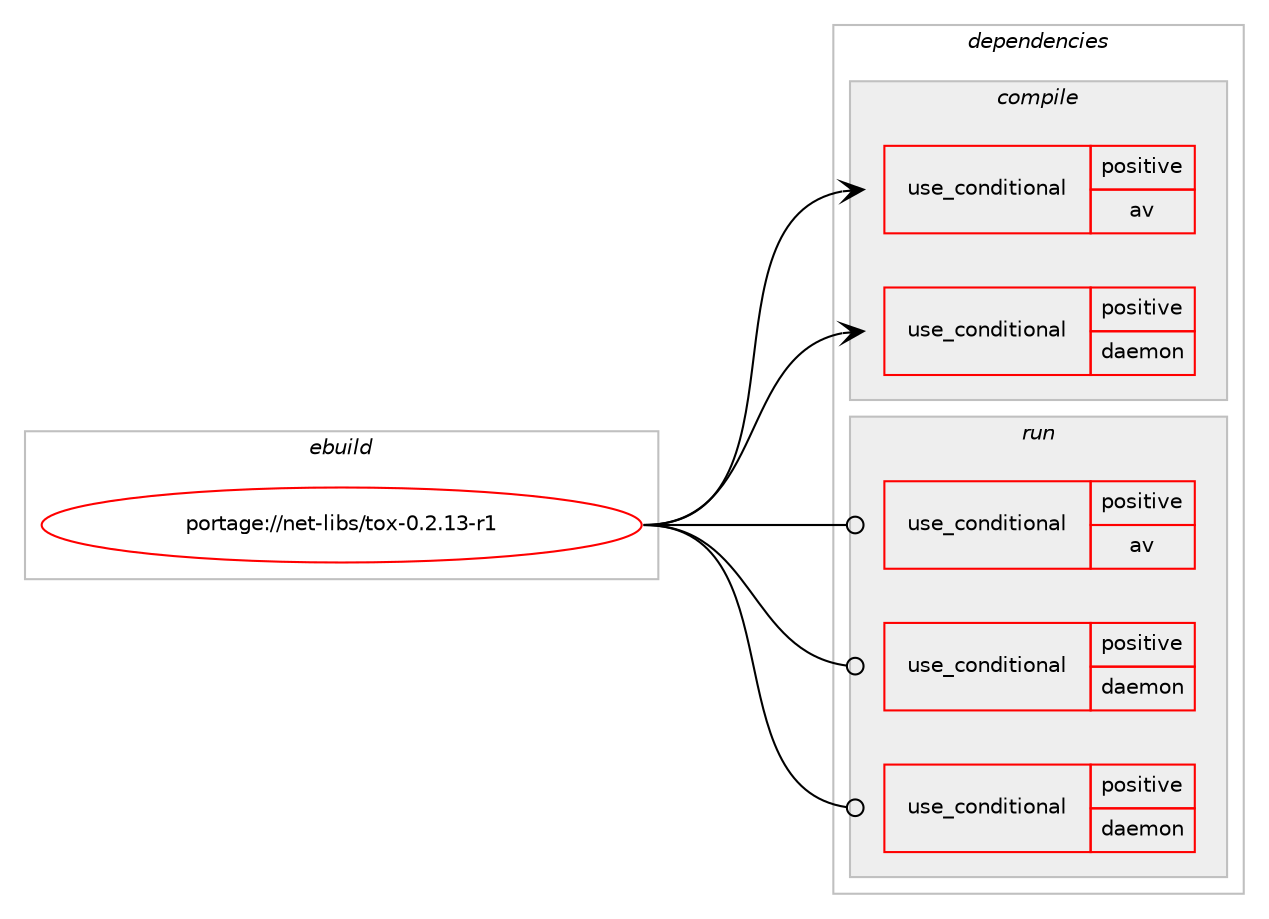digraph prolog {

# *************
# Graph options
# *************

newrank=true;
concentrate=true;
compound=true;
graph [rankdir=LR,fontname=Helvetica,fontsize=10,ranksep=1.5];#, ranksep=2.5, nodesep=0.2];
edge  [arrowhead=vee];
node  [fontname=Helvetica,fontsize=10];

# **********
# The ebuild
# **********

subgraph cluster_leftcol {
color=gray;
rank=same;
label=<<i>ebuild</i>>;
id [label="portage://net-libs/tox-0.2.13-r1", color=red, width=4, href="../net-libs/tox-0.2.13-r1.svg"];
}

# ****************
# The dependencies
# ****************

subgraph cluster_midcol {
color=gray;
label=<<i>dependencies</i>>;
subgraph cluster_compile {
fillcolor="#eeeeee";
style=filled;
label=<<i>compile</i>>;
subgraph cond3071 {
dependency4883 [label=<<TABLE BORDER="0" CELLBORDER="1" CELLSPACING="0" CELLPADDING="4"><TR><TD ROWSPAN="3" CELLPADDING="10">use_conditional</TD></TR><TR><TD>positive</TD></TR><TR><TD>av</TD></TR></TABLE>>, shape=none, color=red];
# *** BEGIN UNKNOWN DEPENDENCY TYPE (TODO) ***
# dependency4883 -> package_dependency(portage://net-libs/tox-0.2.13-r1,install,no,media-libs,libvpx,none,[,,],any_same_slot,[])
# *** END UNKNOWN DEPENDENCY TYPE (TODO) ***

# *** BEGIN UNKNOWN DEPENDENCY TYPE (TODO) ***
# dependency4883 -> package_dependency(portage://net-libs/tox-0.2.13-r1,install,no,media-libs,opus,none,[,,],[],[])
# *** END UNKNOWN DEPENDENCY TYPE (TODO) ***

}
id:e -> dependency4883:w [weight=20,style="solid",arrowhead="vee"];
subgraph cond3072 {
dependency4884 [label=<<TABLE BORDER="0" CELLBORDER="1" CELLSPACING="0" CELLPADDING="4"><TR><TD ROWSPAN="3" CELLPADDING="10">use_conditional</TD></TR><TR><TD>positive</TD></TR><TR><TD>daemon</TD></TR></TABLE>>, shape=none, color=red];
# *** BEGIN UNKNOWN DEPENDENCY TYPE (TODO) ***
# dependency4884 -> package_dependency(portage://net-libs/tox-0.2.13-r1,install,no,dev-libs,libconfig,none,[,,],any_same_slot,[])
# *** END UNKNOWN DEPENDENCY TYPE (TODO) ***

}
id:e -> dependency4884:w [weight=20,style="solid",arrowhead="vee"];
# *** BEGIN UNKNOWN DEPENDENCY TYPE (TODO) ***
# id -> package_dependency(portage://net-libs/tox-0.2.13-r1,install,no,dev-libs,libsodium,none,[,,],any_same_slot,[use(enable(asm),none),use(enable(urandom),none),use(disable(minimal),negative)])
# *** END UNKNOWN DEPENDENCY TYPE (TODO) ***

}
subgraph cluster_compileandrun {
fillcolor="#eeeeee";
style=filled;
label=<<i>compile and run</i>>;
}
subgraph cluster_run {
fillcolor="#eeeeee";
style=filled;
label=<<i>run</i>>;
subgraph cond3073 {
dependency4885 [label=<<TABLE BORDER="0" CELLBORDER="1" CELLSPACING="0" CELLPADDING="4"><TR><TD ROWSPAN="3" CELLPADDING="10">use_conditional</TD></TR><TR><TD>positive</TD></TR><TR><TD>av</TD></TR></TABLE>>, shape=none, color=red];
# *** BEGIN UNKNOWN DEPENDENCY TYPE (TODO) ***
# dependency4885 -> package_dependency(portage://net-libs/tox-0.2.13-r1,run,no,media-libs,libvpx,none,[,,],any_same_slot,[])
# *** END UNKNOWN DEPENDENCY TYPE (TODO) ***

# *** BEGIN UNKNOWN DEPENDENCY TYPE (TODO) ***
# dependency4885 -> package_dependency(portage://net-libs/tox-0.2.13-r1,run,no,media-libs,opus,none,[,,],[],[])
# *** END UNKNOWN DEPENDENCY TYPE (TODO) ***

}
id:e -> dependency4885:w [weight=20,style="solid",arrowhead="odot"];
subgraph cond3074 {
dependency4886 [label=<<TABLE BORDER="0" CELLBORDER="1" CELLSPACING="0" CELLPADDING="4"><TR><TD ROWSPAN="3" CELLPADDING="10">use_conditional</TD></TR><TR><TD>positive</TD></TR><TR><TD>daemon</TD></TR></TABLE>>, shape=none, color=red];
# *** BEGIN UNKNOWN DEPENDENCY TYPE (TODO) ***
# dependency4886 -> package_dependency(portage://net-libs/tox-0.2.13-r1,run,no,acct-group,tox,none,[,,],[],[])
# *** END UNKNOWN DEPENDENCY TYPE (TODO) ***

# *** BEGIN UNKNOWN DEPENDENCY TYPE (TODO) ***
# dependency4886 -> package_dependency(portage://net-libs/tox-0.2.13-r1,run,no,acct-user,tox,none,[,,],[],[])
# *** END UNKNOWN DEPENDENCY TYPE (TODO) ***

}
id:e -> dependency4886:w [weight=20,style="solid",arrowhead="odot"];
subgraph cond3075 {
dependency4887 [label=<<TABLE BORDER="0" CELLBORDER="1" CELLSPACING="0" CELLPADDING="4"><TR><TD ROWSPAN="3" CELLPADDING="10">use_conditional</TD></TR><TR><TD>positive</TD></TR><TR><TD>daemon</TD></TR></TABLE>>, shape=none, color=red];
# *** BEGIN UNKNOWN DEPENDENCY TYPE (TODO) ***
# dependency4887 -> package_dependency(portage://net-libs/tox-0.2.13-r1,run,no,dev-libs,libconfig,none,[,,],any_same_slot,[])
# *** END UNKNOWN DEPENDENCY TYPE (TODO) ***

}
id:e -> dependency4887:w [weight=20,style="solid",arrowhead="odot"];
# *** BEGIN UNKNOWN DEPENDENCY TYPE (TODO) ***
# id -> package_dependency(portage://net-libs/tox-0.2.13-r1,run,no,dev-libs,libsodium,none,[,,],any_same_slot,[use(enable(asm),none),use(enable(urandom),none),use(disable(minimal),negative)])
# *** END UNKNOWN DEPENDENCY TYPE (TODO) ***

}
}

# **************
# The candidates
# **************

subgraph cluster_choices {
rank=same;
color=gray;
label=<<i>candidates</i>>;

}

}
